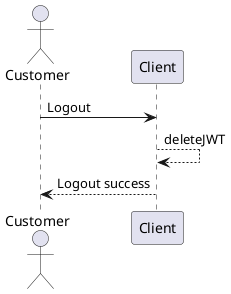 @startuml logout

actor Customer
participant Client

Customer -> Client: Logout
Client --> Client: deleteJWT
Client --> Customer: Logout success

@enduml